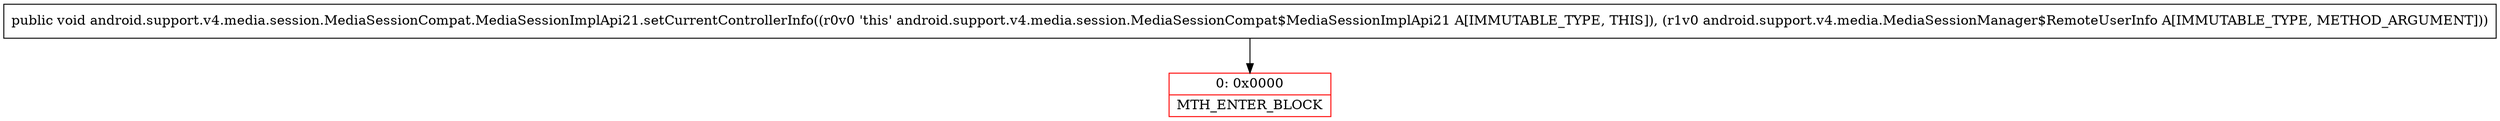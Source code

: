 digraph "CFG forandroid.support.v4.media.session.MediaSessionCompat.MediaSessionImplApi21.setCurrentControllerInfo(Landroid\/support\/v4\/media\/MediaSessionManager$RemoteUserInfo;)V" {
subgraph cluster_Region_1463556580 {
label = "R(0)";
node [shape=record,color=blue];
}
Node_0 [shape=record,color=red,label="{0\:\ 0x0000|MTH_ENTER_BLOCK\l}"];
MethodNode[shape=record,label="{public void android.support.v4.media.session.MediaSessionCompat.MediaSessionImplApi21.setCurrentControllerInfo((r0v0 'this' android.support.v4.media.session.MediaSessionCompat$MediaSessionImplApi21 A[IMMUTABLE_TYPE, THIS]), (r1v0 android.support.v4.media.MediaSessionManager$RemoteUserInfo A[IMMUTABLE_TYPE, METHOD_ARGUMENT])) }"];
MethodNode -> Node_0;
}

